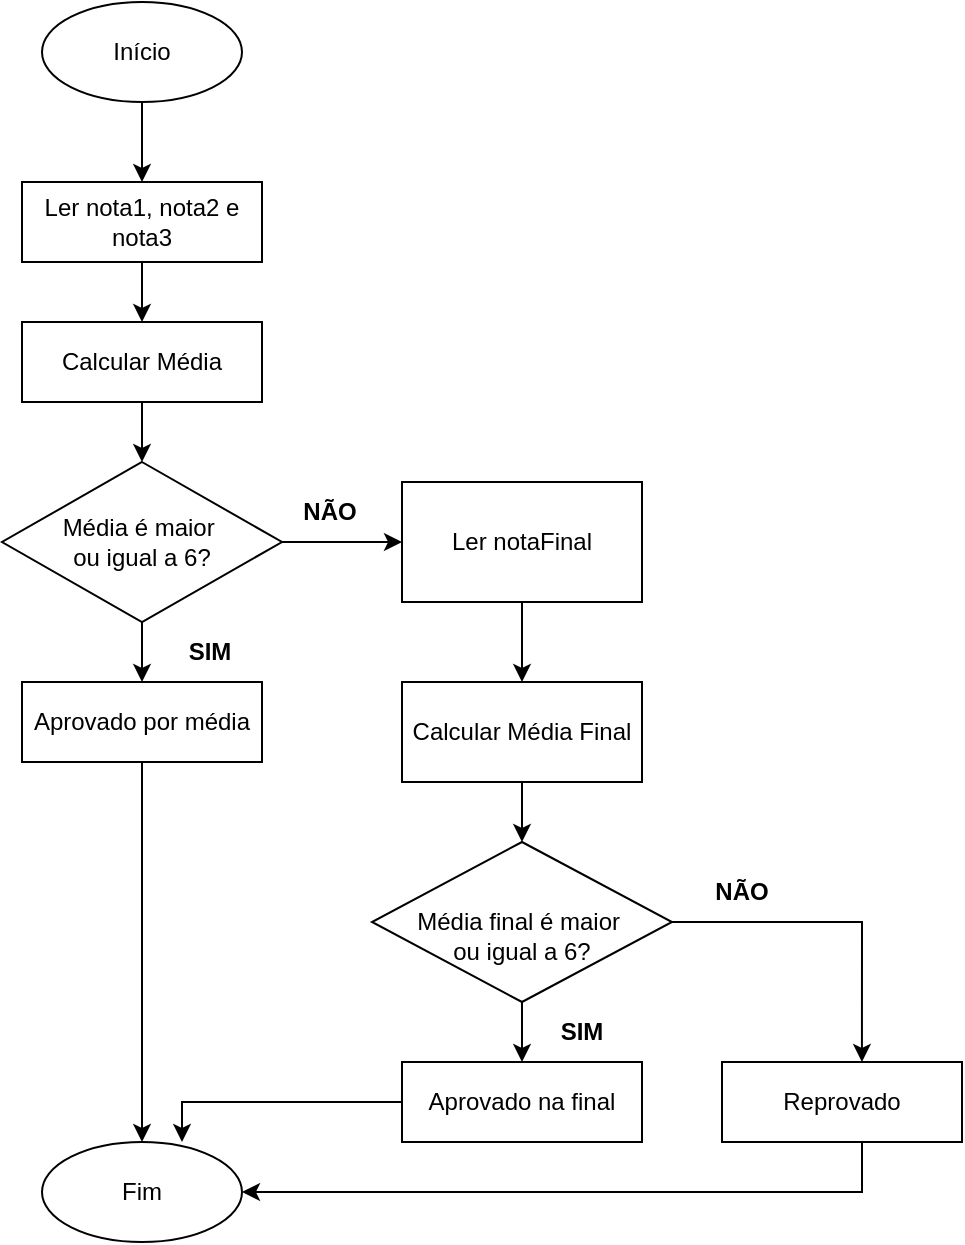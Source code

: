 <?xml version="1.0" encoding="UTF-8"?>
<mxfile version="28.1.0"><diagram name="Página-1" id="Ir1uY-P1j089OK4qvVQc"><mxGraphModel dx="1213" dy="612" grid="1" gridSize="10" guides="1" tooltips="1" connect="1" arrows="1" fold="1" page="1" pageScale="1" pageWidth="827" pageHeight="1169" math="0" shadow="0"><root><mxCell id="0"/><mxCell id="1" parent="0"/><mxCell id="lc8Jx7001M5J3M0M__4j-5" value="" style="edgeStyle=orthogonalEdgeStyle;rounded=0;orthogonalLoop=1;jettySize=auto;html=1;" parent="1" source="Y2PtCmh4kTPPwe3bolS6-1" target="lc8Jx7001M5J3M0M__4j-4" edge="1"><mxGeometry relative="1" as="geometry"/></mxCell><mxCell id="Y2PtCmh4kTPPwe3bolS6-1" value="Início" style="ellipse;whiteSpace=wrap;html=1;" parent="1" vertex="1"><mxGeometry x="330" y="10" width="100" height="50" as="geometry"/></mxCell><mxCell id="lc8Jx7001M5J3M0M__4j-3" value="Fim" style="ellipse;whiteSpace=wrap;html=1;" parent="1" vertex="1"><mxGeometry x="330" y="580" width="100" height="50" as="geometry"/></mxCell><mxCell id="lc8Jx7001M5J3M0M__4j-7" value="" style="edgeStyle=orthogonalEdgeStyle;rounded=0;orthogonalLoop=1;jettySize=auto;html=1;" parent="1" source="lc8Jx7001M5J3M0M__4j-4" target="lc8Jx7001M5J3M0M__4j-6" edge="1"><mxGeometry relative="1" as="geometry"/></mxCell><mxCell id="lc8Jx7001M5J3M0M__4j-4" value="Ler nota1, nota2 e nota3" style="rounded=0;whiteSpace=wrap;html=1;" parent="1" vertex="1"><mxGeometry x="320" y="100" width="120" height="40" as="geometry"/></mxCell><mxCell id="lc8Jx7001M5J3M0M__4j-9" value="" style="edgeStyle=orthogonalEdgeStyle;rounded=0;orthogonalLoop=1;jettySize=auto;html=1;" parent="1" source="lc8Jx7001M5J3M0M__4j-6" target="lc8Jx7001M5J3M0M__4j-8" edge="1"><mxGeometry relative="1" as="geometry"/></mxCell><mxCell id="lc8Jx7001M5J3M0M__4j-6" value="Calcular Média" style="rounded=0;whiteSpace=wrap;html=1;" parent="1" vertex="1"><mxGeometry x="320" y="170" width="120" height="40" as="geometry"/></mxCell><mxCell id="lc8Jx7001M5J3M0M__4j-11" value="" style="edgeStyle=orthogonalEdgeStyle;rounded=0;orthogonalLoop=1;jettySize=auto;html=1;" parent="1" source="lc8Jx7001M5J3M0M__4j-8" target="lc8Jx7001M5J3M0M__4j-10" edge="1"><mxGeometry relative="1" as="geometry"/></mxCell><mxCell id="lc8Jx7001M5J3M0M__4j-15" value="" style="edgeStyle=orthogonalEdgeStyle;rounded=0;orthogonalLoop=1;jettySize=auto;html=1;" parent="1" source="lc8Jx7001M5J3M0M__4j-8" target="lc8Jx7001M5J3M0M__4j-14" edge="1"><mxGeometry relative="1" as="geometry"/></mxCell><mxCell id="lc8Jx7001M5J3M0M__4j-8" value="Média é maior&amp;nbsp;&lt;div&gt;ou i&lt;span style=&quot;background-color: transparent; color: light-dark(rgb(0, 0, 0), rgb(255, 255, 255));&quot;&gt;gual a 6?&lt;/span&gt;&lt;/div&gt;" style="rhombus;whiteSpace=wrap;html=1;" parent="1" vertex="1"><mxGeometry x="310" y="240" width="140" height="80" as="geometry"/></mxCell><mxCell id="lc8Jx7001M5J3M0M__4j-12" style="edgeStyle=orthogonalEdgeStyle;rounded=0;orthogonalLoop=1;jettySize=auto;html=1;entryX=0.5;entryY=0;entryDx=0;entryDy=0;" parent="1" source="lc8Jx7001M5J3M0M__4j-10" target="lc8Jx7001M5J3M0M__4j-3" edge="1"><mxGeometry relative="1" as="geometry"/></mxCell><mxCell id="lc8Jx7001M5J3M0M__4j-10" value="Aprovado por média" style="rounded=0;whiteSpace=wrap;html=1;" parent="1" vertex="1"><mxGeometry x="320" y="350" width="120" height="40" as="geometry"/></mxCell><mxCell id="lc8Jx7001M5J3M0M__4j-13" value="&lt;b&gt;SIM&lt;/b&gt;" style="text;html=1;align=center;verticalAlign=middle;whiteSpace=wrap;rounded=0;" parent="1" vertex="1"><mxGeometry x="384" y="320" width="60" height="30" as="geometry"/></mxCell><mxCell id="lc8Jx7001M5J3M0M__4j-18" value="" style="edgeStyle=orthogonalEdgeStyle;rounded=0;orthogonalLoop=1;jettySize=auto;html=1;" parent="1" source="lc8Jx7001M5J3M0M__4j-14" target="lc8Jx7001M5J3M0M__4j-17" edge="1"><mxGeometry relative="1" as="geometry"/></mxCell><mxCell id="lc8Jx7001M5J3M0M__4j-14" value="Ler notaFinal" style="rounded=0;whiteSpace=wrap;html=1;" parent="1" vertex="1"><mxGeometry x="510" y="250" width="120" height="60" as="geometry"/></mxCell><mxCell id="lc8Jx7001M5J3M0M__4j-16" value="&lt;b&gt;NÃO&lt;/b&gt;" style="text;html=1;align=center;verticalAlign=middle;whiteSpace=wrap;rounded=0;" parent="1" vertex="1"><mxGeometry x="444" y="250" width="60" height="30" as="geometry"/></mxCell><mxCell id="lc8Jx7001M5J3M0M__4j-20" value="" style="edgeStyle=orthogonalEdgeStyle;rounded=0;orthogonalLoop=1;jettySize=auto;html=1;" parent="1" source="lc8Jx7001M5J3M0M__4j-17" target="lc8Jx7001M5J3M0M__4j-19" edge="1"><mxGeometry relative="1" as="geometry"/></mxCell><mxCell id="lc8Jx7001M5J3M0M__4j-17" value="Calcular Média Final" style="rounded=0;whiteSpace=wrap;html=1;" parent="1" vertex="1"><mxGeometry x="510" y="350" width="120" height="50" as="geometry"/></mxCell><mxCell id="lc8Jx7001M5J3M0M__4j-22" value="" style="edgeStyle=orthogonalEdgeStyle;rounded=0;orthogonalLoop=1;jettySize=auto;html=1;" parent="1" source="lc8Jx7001M5J3M0M__4j-19" target="lc8Jx7001M5J3M0M__4j-21" edge="1"><mxGeometry relative="1" as="geometry"/></mxCell><mxCell id="lc8Jx7001M5J3M0M__4j-19" value="&lt;div&gt;&lt;br&gt;&lt;/div&gt;Média final é maior&amp;nbsp;&lt;div&gt;ou igual a 6?&lt;/div&gt;" style="rhombus;whiteSpace=wrap;html=1;" parent="1" vertex="1"><mxGeometry x="495" y="430" width="150" height="80" as="geometry"/></mxCell><mxCell id="lc8Jx7001M5J3M0M__4j-33" style="edgeStyle=orthogonalEdgeStyle;rounded=0;orthogonalLoop=1;jettySize=auto;html=1;entryX=0.7;entryY=0;entryDx=0;entryDy=0;entryPerimeter=0;" parent="1" source="lc8Jx7001M5J3M0M__4j-21" target="lc8Jx7001M5J3M0M__4j-3" edge="1"><mxGeometry relative="1" as="geometry"><mxPoint x="460" y="530" as="targetPoint"/></mxGeometry></mxCell><mxCell id="lc8Jx7001M5J3M0M__4j-21" value="Aprovado na final" style="rounded=0;whiteSpace=wrap;html=1;" parent="1" vertex="1"><mxGeometry x="510" y="540" width="120" height="40" as="geometry"/></mxCell><mxCell id="lc8Jx7001M5J3M0M__4j-23" value="&lt;b&gt;SIM&lt;/b&gt;" style="text;html=1;align=center;verticalAlign=middle;whiteSpace=wrap;rounded=0;" parent="1" vertex="1"><mxGeometry x="570" y="510" width="60" height="30" as="geometry"/></mxCell><mxCell id="lc8Jx7001M5J3M0M__4j-30" style="edgeStyle=orthogonalEdgeStyle;rounded=0;orthogonalLoop=1;jettySize=auto;html=1;" parent="1" source="lc8Jx7001M5J3M0M__4j-25" target="lc8Jx7001M5J3M0M__4j-3" edge="1"><mxGeometry relative="1" as="geometry"><Array as="points"><mxPoint x="740" y="605"/></Array></mxGeometry></mxCell><mxCell id="lc8Jx7001M5J3M0M__4j-25" value="Reprovado" style="rounded=0;whiteSpace=wrap;html=1;" parent="1" vertex="1"><mxGeometry x="670" y="540" width="120" height="40" as="geometry"/></mxCell><mxCell id="lc8Jx7001M5J3M0M__4j-26" style="edgeStyle=orthogonalEdgeStyle;rounded=0;orthogonalLoop=1;jettySize=auto;html=1;entryX=0.583;entryY=0;entryDx=0;entryDy=0;entryPerimeter=0;" parent="1" source="lc8Jx7001M5J3M0M__4j-19" target="lc8Jx7001M5J3M0M__4j-25" edge="1"><mxGeometry relative="1" as="geometry"/></mxCell><mxCell id="lc8Jx7001M5J3M0M__4j-27" value="&lt;b&gt;NÃO&lt;/b&gt;" style="text;html=1;align=center;verticalAlign=middle;whiteSpace=wrap;rounded=0;" parent="1" vertex="1"><mxGeometry x="650" y="440" width="60" height="30" as="geometry"/></mxCell></root></mxGraphModel></diagram></mxfile>